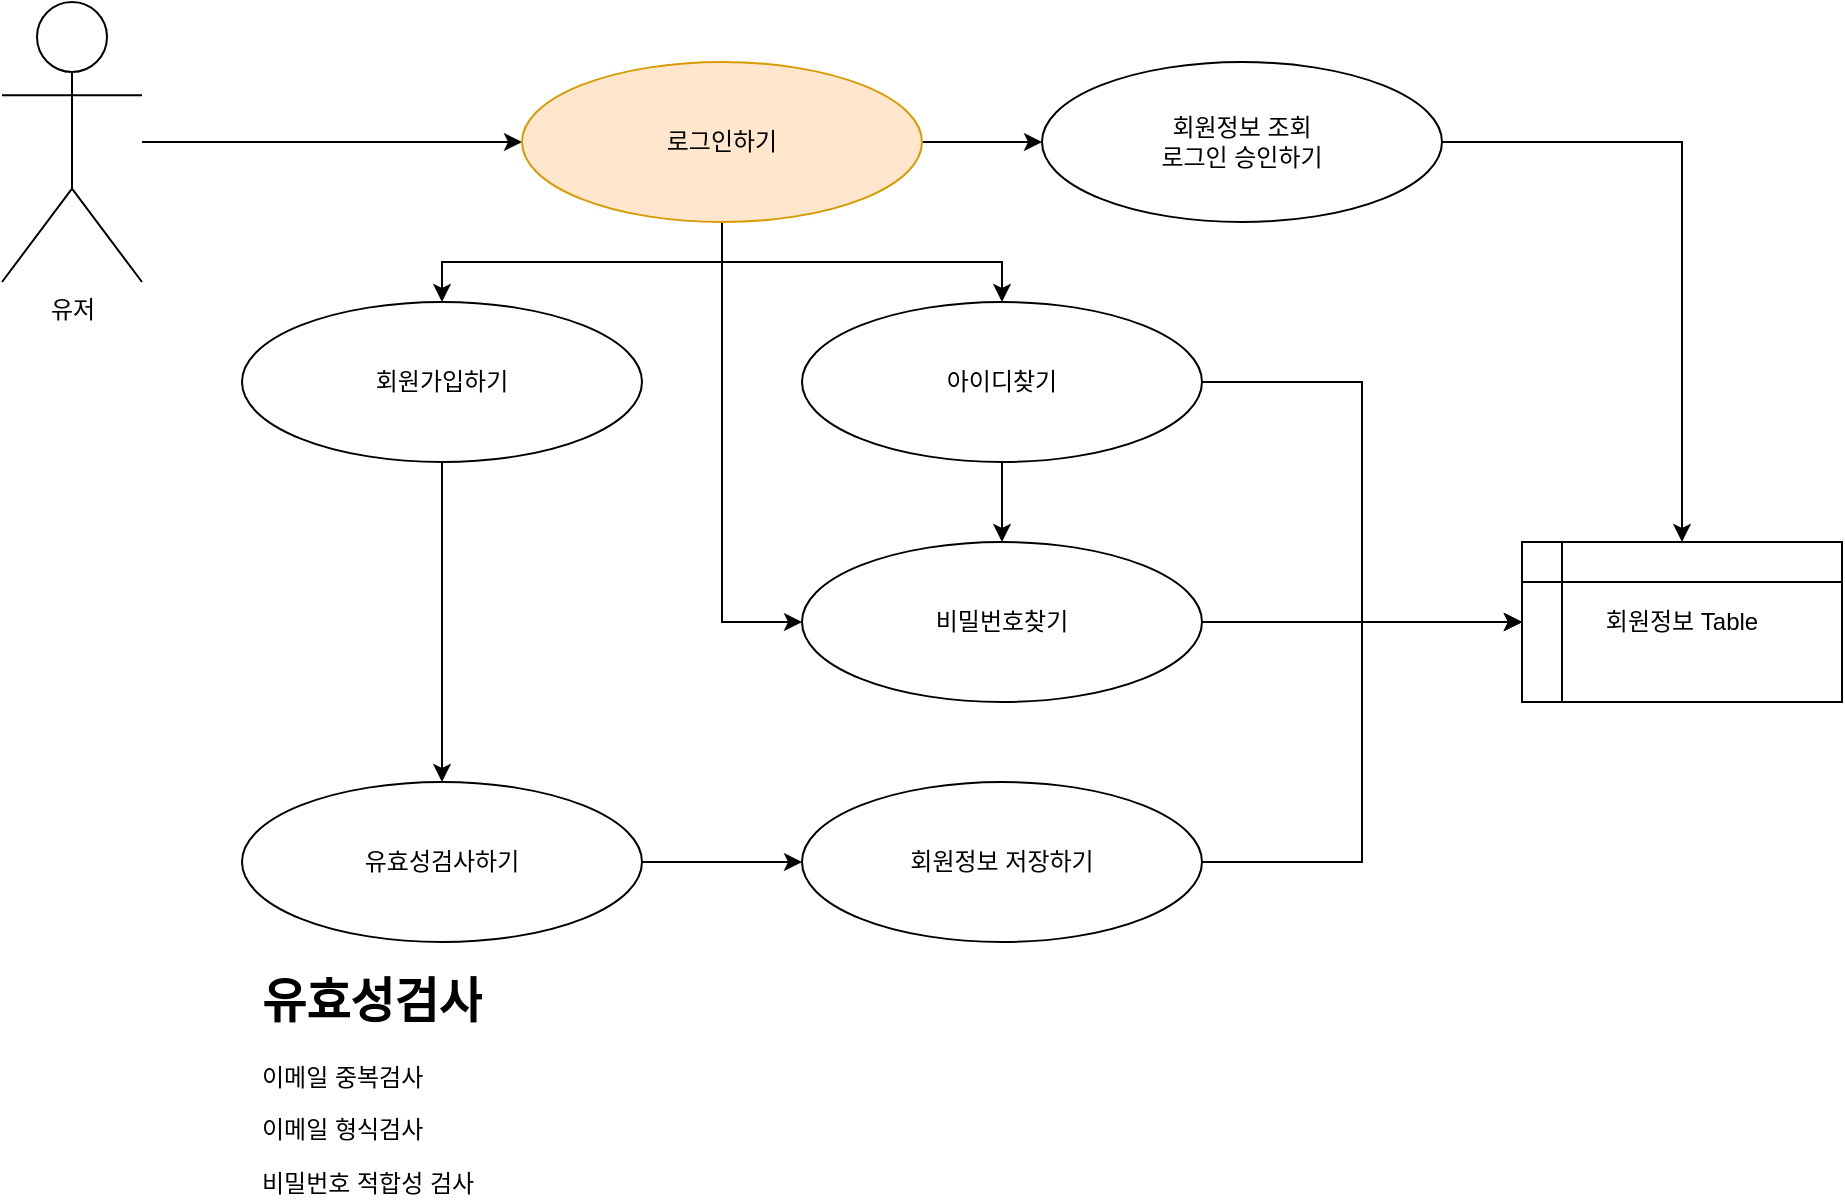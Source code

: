 <mxfile version="21.3.6" type="device">
  <diagram name="페이지-1" id="znxCfTIk6Qh5BbgwGPXJ">
    <mxGraphModel dx="1434" dy="756" grid="1" gridSize="10" guides="1" tooltips="1" connect="1" arrows="1" fold="1" page="1" pageScale="1" pageWidth="4681" pageHeight="3300" math="0" shadow="0">
      <root>
        <mxCell id="0" />
        <mxCell id="1" parent="0" />
        <mxCell id="_bP_npE_BkTZKTOw4hE0-4" style="edgeStyle=orthogonalEdgeStyle;rounded=0;orthogonalLoop=1;jettySize=auto;html=1;entryX=0;entryY=0.5;entryDx=0;entryDy=0;" edge="1" parent="1" source="_bP_npE_BkTZKTOw4hE0-1" target="_bP_npE_BkTZKTOw4hE0-3">
          <mxGeometry relative="1" as="geometry" />
        </mxCell>
        <mxCell id="_bP_npE_BkTZKTOw4hE0-1" value="유저" style="shape=umlActor;verticalLabelPosition=bottom;verticalAlign=top;html=1;outlineConnect=0;" vertex="1" parent="1">
          <mxGeometry x="240" y="210" width="70" height="140" as="geometry" />
        </mxCell>
        <mxCell id="_bP_npE_BkTZKTOw4hE0-9" style="edgeStyle=orthogonalEdgeStyle;rounded=0;orthogonalLoop=1;jettySize=auto;html=1;entryX=0.5;entryY=0;entryDx=0;entryDy=0;" edge="1" parent="1" source="_bP_npE_BkTZKTOw4hE0-3" target="_bP_npE_BkTZKTOw4hE0-6">
          <mxGeometry relative="1" as="geometry" />
        </mxCell>
        <mxCell id="_bP_npE_BkTZKTOw4hE0-12" style="edgeStyle=orthogonalEdgeStyle;rounded=0;orthogonalLoop=1;jettySize=auto;html=1;entryX=0.5;entryY=0;entryDx=0;entryDy=0;" edge="1" parent="1" source="_bP_npE_BkTZKTOw4hE0-3" target="_bP_npE_BkTZKTOw4hE0-7">
          <mxGeometry relative="1" as="geometry" />
        </mxCell>
        <mxCell id="_bP_npE_BkTZKTOw4hE0-14" style="edgeStyle=orthogonalEdgeStyle;rounded=0;orthogonalLoop=1;jettySize=auto;html=1;entryX=0;entryY=0.5;entryDx=0;entryDy=0;" edge="1" parent="1" source="_bP_npE_BkTZKTOw4hE0-3" target="_bP_npE_BkTZKTOw4hE0-8">
          <mxGeometry relative="1" as="geometry" />
        </mxCell>
        <mxCell id="_bP_npE_BkTZKTOw4hE0-23" style="edgeStyle=orthogonalEdgeStyle;rounded=0;orthogonalLoop=1;jettySize=auto;html=1;entryX=0;entryY=0.5;entryDx=0;entryDy=0;" edge="1" parent="1" source="_bP_npE_BkTZKTOw4hE0-3" target="_bP_npE_BkTZKTOw4hE0-22">
          <mxGeometry relative="1" as="geometry" />
        </mxCell>
        <mxCell id="_bP_npE_BkTZKTOw4hE0-3" value="로그인하기" style="ellipse;whiteSpace=wrap;html=1;fillColor=#ffe6cc;strokeColor=#d79b00;" vertex="1" parent="1">
          <mxGeometry x="500" y="240" width="200" height="80" as="geometry" />
        </mxCell>
        <mxCell id="_bP_npE_BkTZKTOw4hE0-17" style="edgeStyle=orthogonalEdgeStyle;rounded=0;orthogonalLoop=1;jettySize=auto;html=1;entryX=0.5;entryY=0;entryDx=0;entryDy=0;" edge="1" parent="1" source="_bP_npE_BkTZKTOw4hE0-6" target="_bP_npE_BkTZKTOw4hE0-15">
          <mxGeometry relative="1" as="geometry" />
        </mxCell>
        <mxCell id="_bP_npE_BkTZKTOw4hE0-6" value="회원가입하기" style="ellipse;whiteSpace=wrap;html=1;" vertex="1" parent="1">
          <mxGeometry x="360" y="360" width="200" height="80" as="geometry" />
        </mxCell>
        <mxCell id="_bP_npE_BkTZKTOw4hE0-13" style="edgeStyle=orthogonalEdgeStyle;rounded=0;orthogonalLoop=1;jettySize=auto;html=1;entryX=0.5;entryY=0;entryDx=0;entryDy=0;" edge="1" parent="1" source="_bP_npE_BkTZKTOw4hE0-7" target="_bP_npE_BkTZKTOw4hE0-8">
          <mxGeometry relative="1" as="geometry" />
        </mxCell>
        <mxCell id="_bP_npE_BkTZKTOw4hE0-25" style="edgeStyle=orthogonalEdgeStyle;rounded=0;orthogonalLoop=1;jettySize=auto;html=1;entryX=0;entryY=0.5;entryDx=0;entryDy=0;" edge="1" parent="1" source="_bP_npE_BkTZKTOw4hE0-7" target="_bP_npE_BkTZKTOw4hE0-20">
          <mxGeometry relative="1" as="geometry" />
        </mxCell>
        <mxCell id="_bP_npE_BkTZKTOw4hE0-7" value="아이디찾기" style="ellipse;whiteSpace=wrap;html=1;" vertex="1" parent="1">
          <mxGeometry x="640" y="360" width="200" height="80" as="geometry" />
        </mxCell>
        <mxCell id="_bP_npE_BkTZKTOw4hE0-26" style="edgeStyle=orthogonalEdgeStyle;rounded=0;orthogonalLoop=1;jettySize=auto;html=1;entryX=0;entryY=0.5;entryDx=0;entryDy=0;" edge="1" parent="1" source="_bP_npE_BkTZKTOw4hE0-8" target="_bP_npE_BkTZKTOw4hE0-20">
          <mxGeometry relative="1" as="geometry" />
        </mxCell>
        <mxCell id="_bP_npE_BkTZKTOw4hE0-8" value="비밀번호찾기" style="ellipse;whiteSpace=wrap;html=1;" vertex="1" parent="1">
          <mxGeometry x="640" y="480" width="200" height="80" as="geometry" />
        </mxCell>
        <mxCell id="_bP_npE_BkTZKTOw4hE0-19" style="edgeStyle=orthogonalEdgeStyle;rounded=0;orthogonalLoop=1;jettySize=auto;html=1;entryX=0;entryY=0.5;entryDx=0;entryDy=0;" edge="1" parent="1" source="_bP_npE_BkTZKTOw4hE0-15" target="_bP_npE_BkTZKTOw4hE0-18">
          <mxGeometry relative="1" as="geometry" />
        </mxCell>
        <mxCell id="_bP_npE_BkTZKTOw4hE0-15" value="유효성검사하기" style="ellipse;whiteSpace=wrap;html=1;" vertex="1" parent="1">
          <mxGeometry x="360" y="600" width="200" height="80" as="geometry" />
        </mxCell>
        <mxCell id="_bP_npE_BkTZKTOw4hE0-16" value="&lt;h1&gt;유효성검사&lt;/h1&gt;&lt;p&gt;이메일 중복검사&lt;/p&gt;&lt;p&gt;이메일 형식검사&lt;/p&gt;&lt;p&gt;비밀번호 적합성 검사&lt;/p&gt;" style="text;html=1;strokeColor=none;fillColor=none;spacing=5;spacingTop=-20;whiteSpace=wrap;overflow=hidden;rounded=0;" vertex="1" parent="1">
          <mxGeometry x="365" y="690" width="190" height="120" as="geometry" />
        </mxCell>
        <mxCell id="_bP_npE_BkTZKTOw4hE0-21" style="edgeStyle=orthogonalEdgeStyle;rounded=0;orthogonalLoop=1;jettySize=auto;html=1;entryX=0;entryY=0.5;entryDx=0;entryDy=0;" edge="1" parent="1" source="_bP_npE_BkTZKTOw4hE0-18" target="_bP_npE_BkTZKTOw4hE0-20">
          <mxGeometry relative="1" as="geometry" />
        </mxCell>
        <mxCell id="_bP_npE_BkTZKTOw4hE0-18" value="회원정보 저장하기" style="ellipse;whiteSpace=wrap;html=1;" vertex="1" parent="1">
          <mxGeometry x="640" y="600" width="200" height="80" as="geometry" />
        </mxCell>
        <mxCell id="_bP_npE_BkTZKTOw4hE0-20" value="회원정보 Table" style="shape=internalStorage;whiteSpace=wrap;html=1;backgroundOutline=1;" vertex="1" parent="1">
          <mxGeometry x="1000" y="480" width="160" height="80" as="geometry" />
        </mxCell>
        <mxCell id="_bP_npE_BkTZKTOw4hE0-24" style="edgeStyle=orthogonalEdgeStyle;rounded=0;orthogonalLoop=1;jettySize=auto;html=1;entryX=0.5;entryY=0;entryDx=0;entryDy=0;" edge="1" parent="1" source="_bP_npE_BkTZKTOw4hE0-22" target="_bP_npE_BkTZKTOw4hE0-20">
          <mxGeometry relative="1" as="geometry" />
        </mxCell>
        <mxCell id="_bP_npE_BkTZKTOw4hE0-22" value="회원정보 조회&lt;br&gt;로그인 승인하기" style="ellipse;whiteSpace=wrap;html=1;" vertex="1" parent="1">
          <mxGeometry x="760" y="240" width="200" height="80" as="geometry" />
        </mxCell>
      </root>
    </mxGraphModel>
  </diagram>
</mxfile>
